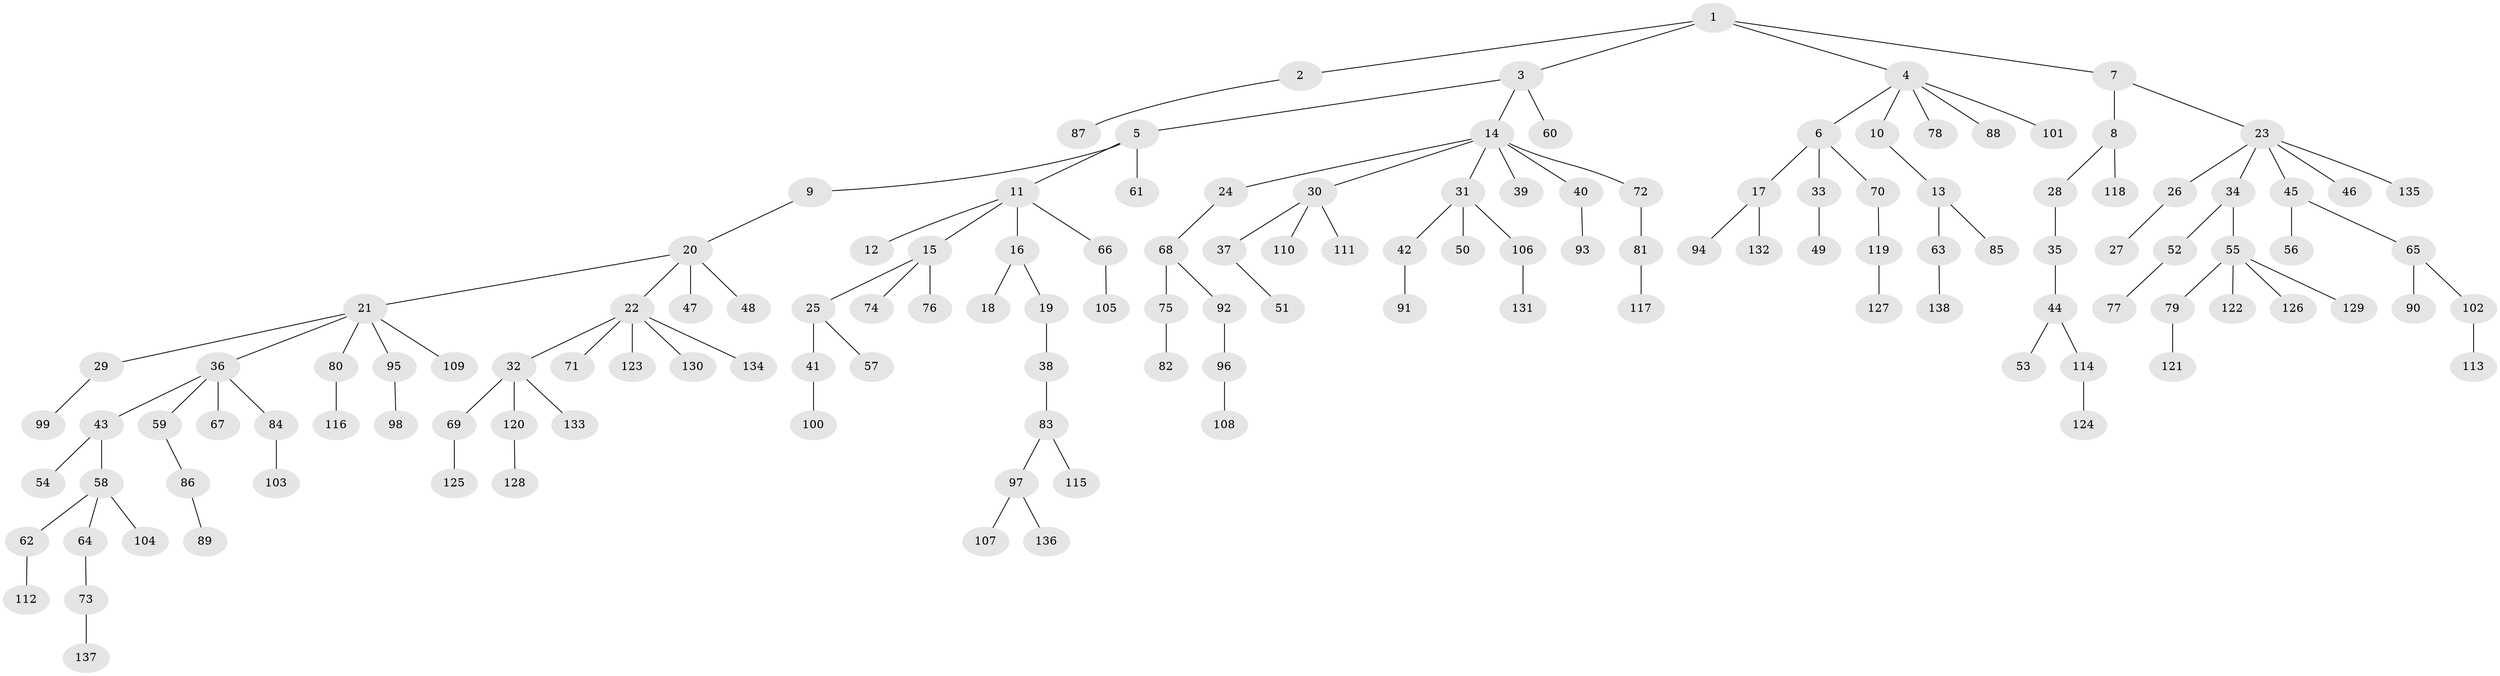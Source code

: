// Generated by graph-tools (version 1.1) at 2025/50/03/09/25 03:50:23]
// undirected, 138 vertices, 137 edges
graph export_dot {
graph [start="1"]
  node [color=gray90,style=filled];
  1;
  2;
  3;
  4;
  5;
  6;
  7;
  8;
  9;
  10;
  11;
  12;
  13;
  14;
  15;
  16;
  17;
  18;
  19;
  20;
  21;
  22;
  23;
  24;
  25;
  26;
  27;
  28;
  29;
  30;
  31;
  32;
  33;
  34;
  35;
  36;
  37;
  38;
  39;
  40;
  41;
  42;
  43;
  44;
  45;
  46;
  47;
  48;
  49;
  50;
  51;
  52;
  53;
  54;
  55;
  56;
  57;
  58;
  59;
  60;
  61;
  62;
  63;
  64;
  65;
  66;
  67;
  68;
  69;
  70;
  71;
  72;
  73;
  74;
  75;
  76;
  77;
  78;
  79;
  80;
  81;
  82;
  83;
  84;
  85;
  86;
  87;
  88;
  89;
  90;
  91;
  92;
  93;
  94;
  95;
  96;
  97;
  98;
  99;
  100;
  101;
  102;
  103;
  104;
  105;
  106;
  107;
  108;
  109;
  110;
  111;
  112;
  113;
  114;
  115;
  116;
  117;
  118;
  119;
  120;
  121;
  122;
  123;
  124;
  125;
  126;
  127;
  128;
  129;
  130;
  131;
  132;
  133;
  134;
  135;
  136;
  137;
  138;
  1 -- 2;
  1 -- 3;
  1 -- 4;
  1 -- 7;
  2 -- 87;
  3 -- 5;
  3 -- 14;
  3 -- 60;
  4 -- 6;
  4 -- 10;
  4 -- 78;
  4 -- 88;
  4 -- 101;
  5 -- 9;
  5 -- 11;
  5 -- 61;
  6 -- 17;
  6 -- 33;
  6 -- 70;
  7 -- 8;
  7 -- 23;
  8 -- 28;
  8 -- 118;
  9 -- 20;
  10 -- 13;
  11 -- 12;
  11 -- 15;
  11 -- 16;
  11 -- 66;
  13 -- 63;
  13 -- 85;
  14 -- 24;
  14 -- 30;
  14 -- 31;
  14 -- 39;
  14 -- 40;
  14 -- 72;
  15 -- 25;
  15 -- 74;
  15 -- 76;
  16 -- 18;
  16 -- 19;
  17 -- 94;
  17 -- 132;
  19 -- 38;
  20 -- 21;
  20 -- 22;
  20 -- 47;
  20 -- 48;
  21 -- 29;
  21 -- 36;
  21 -- 80;
  21 -- 95;
  21 -- 109;
  22 -- 32;
  22 -- 71;
  22 -- 123;
  22 -- 130;
  22 -- 134;
  23 -- 26;
  23 -- 34;
  23 -- 45;
  23 -- 46;
  23 -- 135;
  24 -- 68;
  25 -- 41;
  25 -- 57;
  26 -- 27;
  28 -- 35;
  29 -- 99;
  30 -- 37;
  30 -- 110;
  30 -- 111;
  31 -- 42;
  31 -- 50;
  31 -- 106;
  32 -- 69;
  32 -- 120;
  32 -- 133;
  33 -- 49;
  34 -- 52;
  34 -- 55;
  35 -- 44;
  36 -- 43;
  36 -- 59;
  36 -- 67;
  36 -- 84;
  37 -- 51;
  38 -- 83;
  40 -- 93;
  41 -- 100;
  42 -- 91;
  43 -- 54;
  43 -- 58;
  44 -- 53;
  44 -- 114;
  45 -- 56;
  45 -- 65;
  52 -- 77;
  55 -- 79;
  55 -- 122;
  55 -- 126;
  55 -- 129;
  58 -- 62;
  58 -- 64;
  58 -- 104;
  59 -- 86;
  62 -- 112;
  63 -- 138;
  64 -- 73;
  65 -- 90;
  65 -- 102;
  66 -- 105;
  68 -- 75;
  68 -- 92;
  69 -- 125;
  70 -- 119;
  72 -- 81;
  73 -- 137;
  75 -- 82;
  79 -- 121;
  80 -- 116;
  81 -- 117;
  83 -- 97;
  83 -- 115;
  84 -- 103;
  86 -- 89;
  92 -- 96;
  95 -- 98;
  96 -- 108;
  97 -- 107;
  97 -- 136;
  102 -- 113;
  106 -- 131;
  114 -- 124;
  119 -- 127;
  120 -- 128;
}
